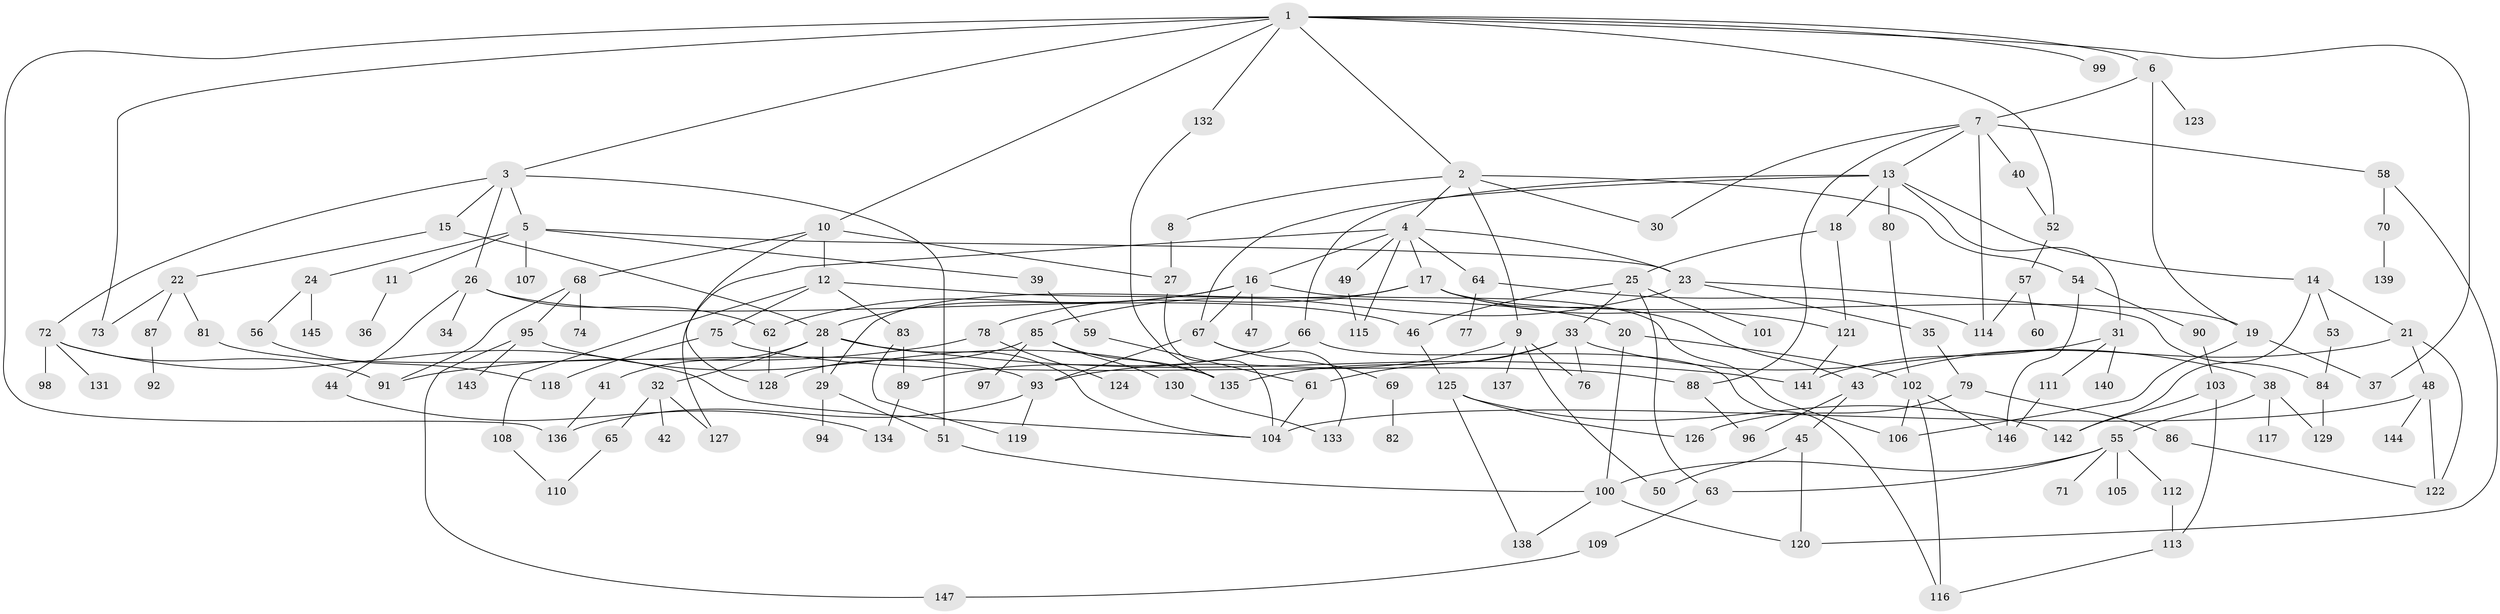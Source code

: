 // coarse degree distribution, {11: 0.017241379310344827, 6: 0.05172413793103448, 13: 0.017241379310344827, 16: 0.017241379310344827, 7: 0.017241379310344827, 2: 0.2413793103448276, 8: 0.034482758620689655, 14: 0.017241379310344827, 10: 0.034482758620689655, 9: 0.034482758620689655, 4: 0.08620689655172414, 3: 0.08620689655172414, 1: 0.29310344827586204, 5: 0.05172413793103448}
// Generated by graph-tools (version 1.1) at 2025/17/03/04/25 18:17:05]
// undirected, 147 vertices, 215 edges
graph export_dot {
graph [start="1"]
  node [color=gray90,style=filled];
  1;
  2;
  3;
  4;
  5;
  6;
  7;
  8;
  9;
  10;
  11;
  12;
  13;
  14;
  15;
  16;
  17;
  18;
  19;
  20;
  21;
  22;
  23;
  24;
  25;
  26;
  27;
  28;
  29;
  30;
  31;
  32;
  33;
  34;
  35;
  36;
  37;
  38;
  39;
  40;
  41;
  42;
  43;
  44;
  45;
  46;
  47;
  48;
  49;
  50;
  51;
  52;
  53;
  54;
  55;
  56;
  57;
  58;
  59;
  60;
  61;
  62;
  63;
  64;
  65;
  66;
  67;
  68;
  69;
  70;
  71;
  72;
  73;
  74;
  75;
  76;
  77;
  78;
  79;
  80;
  81;
  82;
  83;
  84;
  85;
  86;
  87;
  88;
  89;
  90;
  91;
  92;
  93;
  94;
  95;
  96;
  97;
  98;
  99;
  100;
  101;
  102;
  103;
  104;
  105;
  106;
  107;
  108;
  109;
  110;
  111;
  112;
  113;
  114;
  115;
  116;
  117;
  118;
  119;
  120;
  121;
  122;
  123;
  124;
  125;
  126;
  127;
  128;
  129;
  130;
  131;
  132;
  133;
  134;
  135;
  136;
  137;
  138;
  139;
  140;
  141;
  142;
  143;
  144;
  145;
  146;
  147;
  1 -- 2;
  1 -- 3;
  1 -- 6;
  1 -- 10;
  1 -- 37;
  1 -- 99;
  1 -- 132;
  1 -- 136;
  1 -- 52;
  1 -- 73;
  2 -- 4;
  2 -- 8;
  2 -- 9;
  2 -- 30;
  2 -- 54;
  3 -- 5;
  3 -- 15;
  3 -- 26;
  3 -- 51;
  3 -- 72;
  4 -- 16;
  4 -- 17;
  4 -- 49;
  4 -- 64;
  4 -- 127;
  4 -- 23;
  4 -- 115;
  5 -- 11;
  5 -- 23;
  5 -- 24;
  5 -- 39;
  5 -- 107;
  6 -- 7;
  6 -- 123;
  6 -- 19;
  7 -- 13;
  7 -- 40;
  7 -- 58;
  7 -- 88;
  7 -- 114;
  7 -- 30;
  8 -- 27;
  9 -- 50;
  9 -- 76;
  9 -- 137;
  9 -- 93;
  10 -- 12;
  10 -- 68;
  10 -- 27;
  10 -- 128;
  11 -- 36;
  12 -- 20;
  12 -- 75;
  12 -- 83;
  12 -- 108;
  13 -- 14;
  13 -- 18;
  13 -- 31;
  13 -- 66;
  13 -- 67;
  13 -- 80;
  14 -- 21;
  14 -- 53;
  14 -- 142;
  15 -- 22;
  15 -- 28;
  16 -- 47;
  16 -- 106;
  16 -- 28;
  16 -- 62;
  16 -- 67;
  17 -- 19;
  17 -- 78;
  17 -- 43;
  17 -- 29;
  17 -- 121;
  18 -- 25;
  18 -- 121;
  19 -- 106;
  19 -- 37;
  20 -- 102;
  20 -- 100;
  21 -- 43;
  21 -- 48;
  21 -- 122;
  22 -- 73;
  22 -- 81;
  22 -- 87;
  23 -- 35;
  23 -- 84;
  23 -- 85;
  24 -- 56;
  24 -- 145;
  25 -- 33;
  25 -- 63;
  25 -- 101;
  25 -- 46;
  26 -- 34;
  26 -- 44;
  26 -- 46;
  26 -- 62;
  27 -- 104;
  28 -- 29;
  28 -- 32;
  28 -- 41;
  28 -- 141;
  28 -- 104;
  29 -- 94;
  29 -- 51;
  31 -- 111;
  31 -- 140;
  31 -- 141;
  32 -- 42;
  32 -- 65;
  32 -- 127;
  33 -- 38;
  33 -- 76;
  33 -- 61;
  33 -- 135;
  35 -- 79;
  38 -- 55;
  38 -- 117;
  38 -- 129;
  39 -- 59;
  40 -- 52;
  41 -- 136;
  43 -- 45;
  43 -- 96;
  44 -- 134;
  45 -- 120;
  45 -- 50;
  46 -- 125;
  48 -- 122;
  48 -- 144;
  48 -- 104;
  49 -- 115;
  51 -- 100;
  52 -- 57;
  53 -- 84;
  54 -- 90;
  54 -- 146;
  55 -- 71;
  55 -- 100;
  55 -- 105;
  55 -- 112;
  55 -- 63;
  56 -- 118;
  57 -- 60;
  57 -- 114;
  58 -- 70;
  58 -- 120;
  59 -- 61;
  61 -- 104;
  62 -- 128;
  63 -- 109;
  64 -- 77;
  64 -- 114;
  65 -- 110;
  66 -- 116;
  66 -- 89;
  67 -- 69;
  67 -- 93;
  67 -- 133;
  68 -- 74;
  68 -- 95;
  68 -- 91;
  69 -- 82;
  70 -- 139;
  72 -- 98;
  72 -- 131;
  72 -- 91;
  72 -- 104;
  75 -- 118;
  75 -- 88;
  78 -- 91;
  78 -- 124;
  79 -- 86;
  79 -- 126;
  80 -- 102;
  81 -- 93;
  83 -- 89;
  83 -- 119;
  84 -- 129;
  85 -- 97;
  85 -- 128;
  85 -- 130;
  85 -- 135;
  86 -- 122;
  87 -- 92;
  88 -- 96;
  89 -- 134;
  90 -- 103;
  93 -- 136;
  93 -- 119;
  95 -- 143;
  95 -- 135;
  95 -- 147;
  100 -- 138;
  100 -- 120;
  102 -- 146;
  102 -- 106;
  102 -- 116;
  103 -- 113;
  103 -- 142;
  108 -- 110;
  109 -- 147;
  111 -- 146;
  112 -- 113;
  113 -- 116;
  121 -- 141;
  125 -- 126;
  125 -- 142;
  125 -- 138;
  130 -- 133;
  132 -- 135;
}
